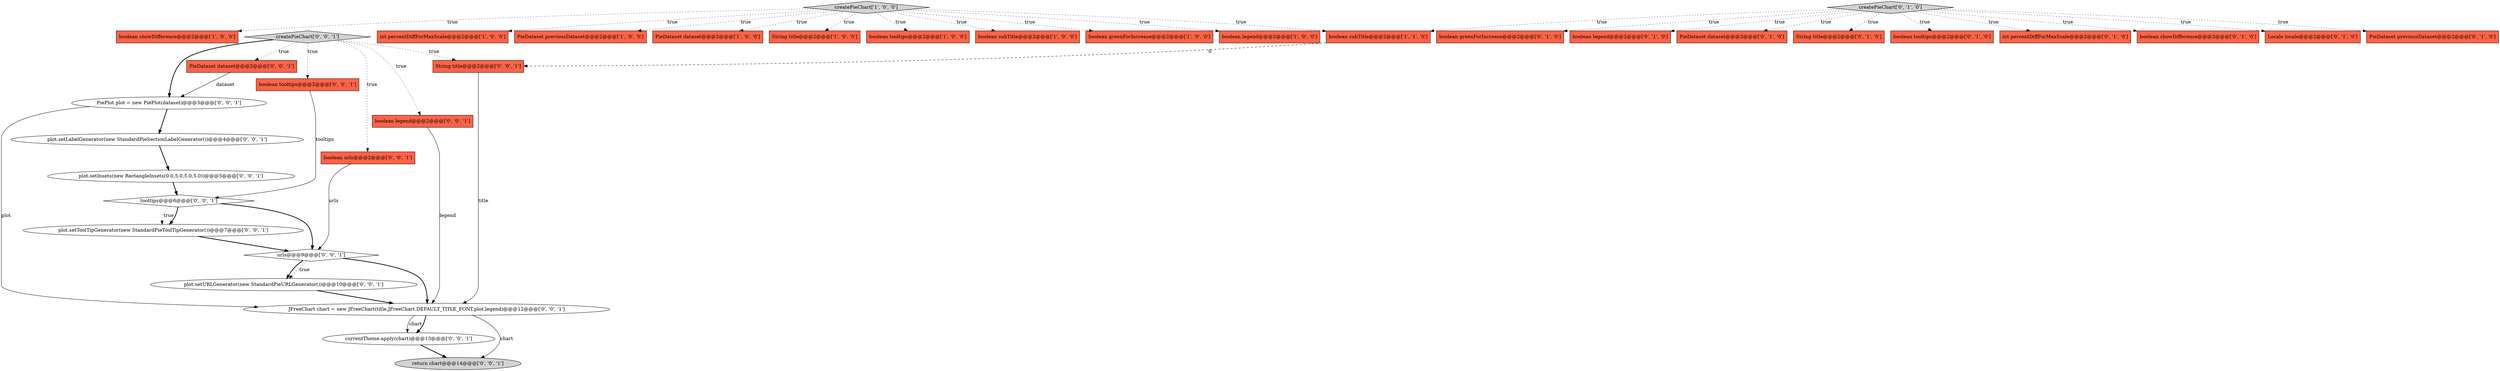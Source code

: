 digraph {
12 [style = filled, label = "boolean greenForIncrease@@@2@@@['0', '1', '0']", fillcolor = tomato, shape = box image = "AAA0AAABBB2BBB"];
8 [style = filled, label = "PieDataset previousDataset@@@2@@@['1', '0', '0']", fillcolor = tomato, shape = box image = "AAA0AAABBB1BBB"];
9 [style = filled, label = "boolean subTitle@@@2@@@['1', '1', '0']", fillcolor = tomato, shape = box image = "AAA0AAABBB1BBB"];
29 [style = filled, label = "plot.setInsets(new RectangleInsets(0.0,5.0,5.0,5.0))@@@5@@@['0', '0', '1']", fillcolor = white, shape = ellipse image = "AAA0AAABBB3BBB"];
4 [style = filled, label = "PieDataset dataset@@@2@@@['1', '0', '0']", fillcolor = tomato, shape = box image = "AAA0AAABBB1BBB"];
34 [style = filled, label = "plot.setURLGenerator(new StandardPieURLGenerator())@@@10@@@['0', '0', '1']", fillcolor = white, shape = ellipse image = "AAA0AAABBB3BBB"];
31 [style = filled, label = "PiePlot plot = new PiePlot(dataset)@@@3@@@['0', '0', '1']", fillcolor = white, shape = ellipse image = "AAA0AAABBB3BBB"];
36 [style = filled, label = "String title@@@2@@@['0', '0', '1']", fillcolor = tomato, shape = box image = "AAA0AAABBB3BBB"];
25 [style = filled, label = "plot.setToolTipGenerator(new StandardPieToolTipGenerator())@@@7@@@['0', '0', '1']", fillcolor = white, shape = ellipse image = "AAA0AAABBB3BBB"];
27 [style = filled, label = "createPieChart['0', '0', '1']", fillcolor = lightgray, shape = diamond image = "AAA0AAABBB3BBB"];
16 [style = filled, label = "boolean legend@@@2@@@['0', '1', '0']", fillcolor = tomato, shape = box image = "AAA0AAABBB2BBB"];
3 [style = filled, label = "String title@@@2@@@['1', '0', '0']", fillcolor = tomato, shape = box image = "AAA0AAABBB1BBB"];
1 [style = filled, label = "boolean tooltips@@@2@@@['1', '0', '0']", fillcolor = tomato, shape = box image = "AAA0AAABBB1BBB"];
15 [style = filled, label = "PieDataset dataset@@@2@@@['0', '1', '0']", fillcolor = tomato, shape = box image = "AAA0AAABBB2BBB"];
10 [style = filled, label = "createPieChart['1', '0', '0']", fillcolor = lightgray, shape = diamond image = "AAA0AAABBB1BBB"];
23 [style = filled, label = "PieDataset dataset@@@2@@@['0', '0', '1']", fillcolor = tomato, shape = box image = "AAA0AAABBB3BBB"];
24 [style = filled, label = "tooltips@@@6@@@['0', '0', '1']", fillcolor = white, shape = diamond image = "AAA0AAABBB3BBB"];
20 [style = filled, label = "createPieChart['0', '1', '0']", fillcolor = lightgray, shape = diamond image = "AAA0AAABBB2BBB"];
2 [style = filled, label = "boolean subTitle@@@2@@@['1', '0', '0']", fillcolor = tomato, shape = box image = "AAA0AAABBB1BBB"];
5 [style = filled, label = "boolean greenForIncrease@@@2@@@['1', '0', '0']", fillcolor = tomato, shape = box image = "AAA0AAABBB1BBB"];
26 [style = filled, label = "return chart@@@14@@@['0', '0', '1']", fillcolor = lightgray, shape = ellipse image = "AAA0AAABBB3BBB"];
22 [style = filled, label = "currentTheme.apply(chart)@@@13@@@['0', '0', '1']", fillcolor = white, shape = ellipse image = "AAA0AAABBB3BBB"];
21 [style = filled, label = "boolean tooltips@@@2@@@['0', '0', '1']", fillcolor = tomato, shape = box image = "AAA0AAABBB3BBB"];
0 [style = filled, label = "boolean legend@@@2@@@['1', '0', '0']", fillcolor = tomato, shape = box image = "AAA0AAABBB1BBB"];
7 [style = filled, label = "boolean showDifference@@@2@@@['1', '0', '0']", fillcolor = tomato, shape = box image = "AAA0AAABBB1BBB"];
33 [style = filled, label = "boolean legend@@@2@@@['0', '0', '1']", fillcolor = tomato, shape = box image = "AAA0AAABBB3BBB"];
13 [style = filled, label = "String title@@@2@@@['0', '1', '0']", fillcolor = tomato, shape = box image = "AAA0AAABBB2BBB"];
30 [style = filled, label = "plot.setLabelGenerator(new StandardPieSectionLabelGenerator())@@@4@@@['0', '0', '1']", fillcolor = white, shape = ellipse image = "AAA0AAABBB3BBB"];
32 [style = filled, label = "JFreeChart chart = new JFreeChart(title,JFreeChart.DEFAULT_TITLE_FONT,plot,legend)@@@12@@@['0', '0', '1']", fillcolor = white, shape = ellipse image = "AAA0AAABBB3BBB"];
35 [style = filled, label = "urls@@@9@@@['0', '0', '1']", fillcolor = white, shape = diamond image = "AAA0AAABBB3BBB"];
6 [style = filled, label = "int percentDiffForMaxScale@@@2@@@['1', '0', '0']", fillcolor = tomato, shape = box image = "AAA0AAABBB1BBB"];
18 [style = filled, label = "boolean tooltips@@@2@@@['0', '1', '0']", fillcolor = tomato, shape = box image = "AAA0AAABBB2BBB"];
11 [style = filled, label = "int percentDiffForMaxScale@@@2@@@['0', '1', '0']", fillcolor = tomato, shape = box image = "AAA0AAABBB2BBB"];
14 [style = filled, label = "boolean showDifference@@@2@@@['0', '1', '0']", fillcolor = tomato, shape = box image = "AAA0AAABBB2BBB"];
17 [style = filled, label = "Locale locale@@@2@@@['0', '1', '0']", fillcolor = tomato, shape = box image = "AAA0AAABBB2BBB"];
28 [style = filled, label = "boolean urls@@@2@@@['0', '0', '1']", fillcolor = tomato, shape = box image = "AAA0AAABBB3BBB"];
19 [style = filled, label = "PieDataset previousDataset@@@2@@@['0', '1', '0']", fillcolor = tomato, shape = box image = "AAA0AAABBB2BBB"];
10->2 [style = dotted, label="true"];
24->35 [style = bold, label=""];
10->1 [style = dotted, label="true"];
10->3 [style = dotted, label="true"];
20->18 [style = dotted, label="true"];
20->17 [style = dotted, label="true"];
31->32 [style = solid, label="plot"];
27->21 [style = dotted, label="true"];
32->22 [style = solid, label="chart"];
21->24 [style = solid, label="tooltips"];
10->0 [style = dotted, label="true"];
10->7 [style = dotted, label="true"];
36->32 [style = solid, label="title"];
20->16 [style = dotted, label="true"];
34->32 [style = bold, label=""];
23->31 [style = solid, label="dataset"];
30->29 [style = bold, label=""];
27->33 [style = dotted, label="true"];
35->32 [style = bold, label=""];
20->15 [style = dotted, label="true"];
20->12 [style = dotted, label="true"];
22->26 [style = bold, label=""];
9->36 [style = dashed, label="0"];
10->4 [style = dotted, label="true"];
10->8 [style = dotted, label="true"];
33->32 [style = solid, label="legend"];
28->35 [style = solid, label="urls"];
32->26 [style = solid, label="chart"];
25->35 [style = bold, label=""];
35->34 [style = dotted, label="true"];
20->13 [style = dotted, label="true"];
32->22 [style = bold, label=""];
27->36 [style = dotted, label="true"];
10->6 [style = dotted, label="true"];
27->23 [style = dotted, label="true"];
31->30 [style = bold, label=""];
20->19 [style = dotted, label="true"];
24->25 [style = dotted, label="true"];
10->5 [style = dotted, label="true"];
20->9 [style = dotted, label="true"];
29->24 [style = bold, label=""];
24->25 [style = bold, label=""];
35->34 [style = bold, label=""];
27->28 [style = dotted, label="true"];
10->9 [style = dotted, label="true"];
27->31 [style = bold, label=""];
20->11 [style = dotted, label="true"];
20->14 [style = dotted, label="true"];
}
